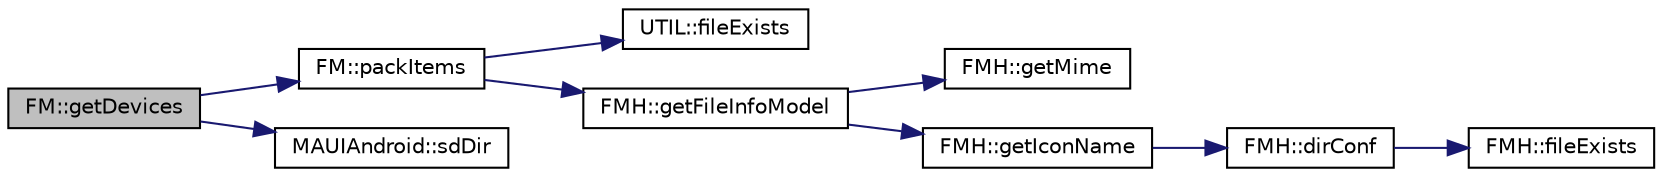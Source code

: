 digraph "FM::getDevices"
{
 // INTERACTIVE_SVG=YES
 // LATEX_PDF_SIZE
  edge [fontname="Helvetica",fontsize="10",labelfontname="Helvetica",labelfontsize="10"];
  node [fontname="Helvetica",fontsize="10",shape=record];
  rankdir="LR";
  Node277 [label="FM::getDevices",height=0.2,width=0.4,color="black", fillcolor="grey75", style="filled", fontcolor="black",tooltip=" "];
  Node277 -> Node278 [color="midnightblue",fontsize="10",style="solid",fontname="Helvetica"];
  Node278 [label="FM::packItems",height=0.2,width=0.4,color="black", fillcolor="white", style="filled",URL="$class_f_m.html#adef3e821a8b8bea88fce75e8b7c2a265",tooltip=" "];
  Node278 -> Node279 [color="midnightblue",fontsize="10",style="solid",fontname="Helvetica"];
  Node279 [label="UTIL::fileExists",height=0.2,width=0.4,color="black", fillcolor="white", style="filled",URL="$namespace_u_t_i_l.html#ac943f29fc308bd3396df8849df657ab6",tooltip=" "];
  Node278 -> Node280 [color="midnightblue",fontsize="10",style="solid",fontname="Helvetica"];
  Node280 [label="FMH::getFileInfoModel",height=0.2,width=0.4,color="black", fillcolor="white", style="filled",URL="$namespace_f_m_h.html#ac748bdab6e71b54b5817eee0ab5f63ed",tooltip=" "];
  Node280 -> Node281 [color="midnightblue",fontsize="10",style="solid",fontname="Helvetica"];
  Node281 [label="FMH::getMime",height=0.2,width=0.4,color="black", fillcolor="white", style="filled",URL="$namespace_f_m_h.html#ae5ec7c16319a70d5e440e697c1f77302",tooltip=" "];
  Node280 -> Node282 [color="midnightblue",fontsize="10",style="solid",fontname="Helvetica"];
  Node282 [label="FMH::getIconName",height=0.2,width=0.4,color="black", fillcolor="white", style="filled",URL="$namespace_f_m_h.html#ab081b4a8e2faedbe025f94fa44113bac",tooltip=" "];
  Node282 -> Node283 [color="midnightblue",fontsize="10",style="solid",fontname="Helvetica"];
  Node283 [label="FMH::dirConf",height=0.2,width=0.4,color="black", fillcolor="white", style="filled",URL="$namespace_f_m_h.html#a1b405335d77e0369742dde8540bc7add",tooltip=" "];
  Node283 -> Node284 [color="midnightblue",fontsize="10",style="solid",fontname="Helvetica"];
  Node284 [label="FMH::fileExists",height=0.2,width=0.4,color="black", fillcolor="white", style="filled",URL="$namespace_f_m_h.html#a96fb85b0283389ba71e8a20daeab400f",tooltip=" "];
  Node277 -> Node285 [color="midnightblue",fontsize="10",style="solid",fontname="Helvetica"];
  Node285 [label="MAUIAndroid::sdDir",height=0.2,width=0.4,color="black", fillcolor="white", style="filled",URL="$class_m_a_u_i_android.html#a5d577d11f874618ea84de124b98f2796",tooltip=" "];
}
